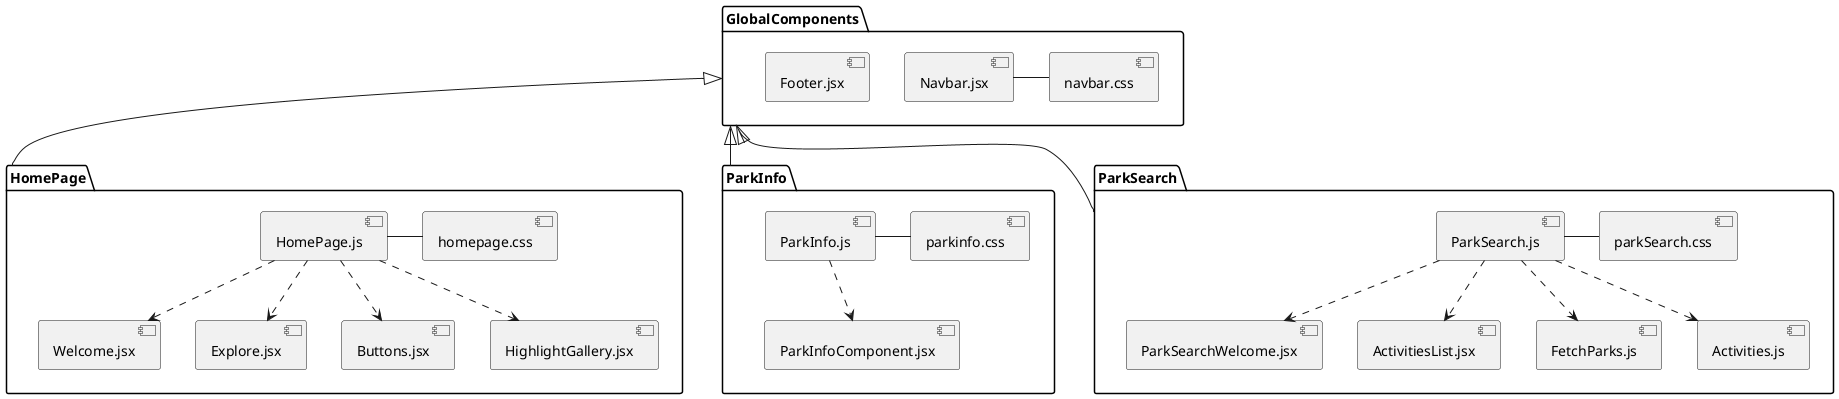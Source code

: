@startuml ParkPlan

package HomePage {
  [HomePage.js] - [homepage.css]
  [HomePage.js] ..> [Welcome.jsx]
  [HomePage.js] ..> [Explore.jsx]
  [HomePage.js] ..> [Buttons.jsx]
  [HomePage.js] ..> [HighlightGallery.jsx]
  
}

package ParkInfo {
  [ParkInfo.js] - [parkinfo.css]
  [ParkInfo.js] ..> [ParkInfoComponent.jsx]
}

package ParkSearch {
  [ParkSearch.js] - [parkSearch.css]
  [ParkSearch.js] ..> [ParkSearchWelcome.jsx]
  [ParkSearch.js] ..> [ActivitiesList.jsx]
  [ParkSearch.js] ..> [FetchParks.js]
  [ParkSearch.js] ..> [Activities.js]
}

package GlobalComponents {
  [Navbar.jsx] - [navbar.css]
  [Footer.jsx]
}

GlobalComponents <|-down- HomePage
GlobalComponents <|-down- ParkInfo
GlobalComponents <|-down- ParkSearch
'HomePage .up.> GlobalComponents
'ParkInfo .up.> GlobalComponents
'ParkSearch ..> GlobalComponents

'[Welcome.jsx] ..> [Navbar.jsx]
'[Explore.jsx] ..> [Navbar.jsx]
'[Buttons.jsx] ..> [Navbar.jsx]
'[ParkInfoComponent.jsx] ..> [Navbar.jsx]
'[ParkSearchWelcome.jsx] ..> [Navbar.jsx]
'[ActivitiesList.jsx] ..> [Navbar.jsx]

'[Welcome.jsx] ..> [Footer.jsx]
'[Explore.jsx] ..> [Footer.jsx]
'[Buttons.jsx] ..> [Footer.jsx]
'[ParkInfoComponent.jsx] ..> [Footer.jsx]
'[ParkSearchWelcome.jsx] ..> [Footer.jsx]
'[ActivitiesList.jsx] ..> [Footer.jsx]

'[public/index.html] -right-> [HomePage.js]
'[public/index.html] -right-> [ParkPlan.js]
'[public/index.html] -right-> [ParkInfo.js]
'[public/index.html] -right-> [ParkSearch.js]

'[React] -up-> [index.js]
'[React Router] -up-> [index.js]

'index.js -right-> [Navbar.jsx]
'index.js -right-> [Footer.jsx]

@enduml
